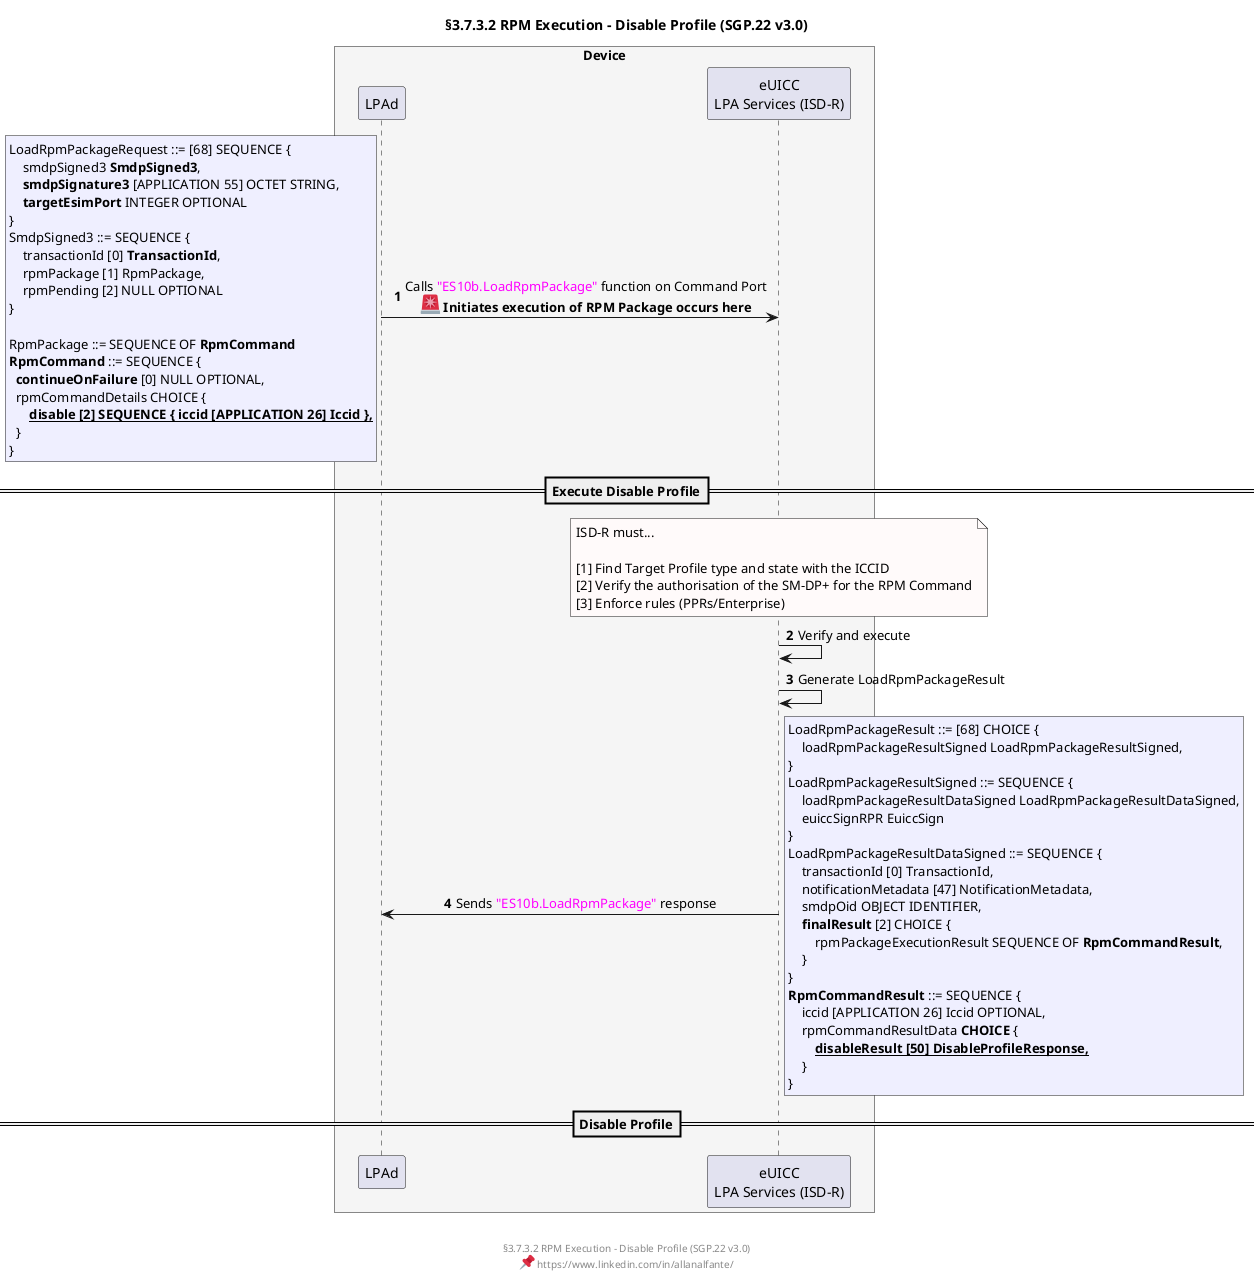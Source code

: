 @startuml rpm_exe_disable
autonumber
title §3.7.3.2 RPM Execution - Disable Profile (SGP.22 v3.0)
footer \n\n§3.7.3.2 RPM Execution - Disable Profile (SGP.22 v3.0)\n<:1f4cc:> https://www.linkedin.com/in/allanalfante/
skinparam sequenceMessageAlign center
skinparam ParticipantPadding 20
skinparam BoxPadding 10
skinparam SequenceGroupBorderColor #Navy

'''
'PARTICPANTS
''''
'participant "Operator" as operator
'database "SM-DP+" as smdp
box "Device" #WhiteSmoke
  participant "LPAd" as lpad
  participant "eUICC\nLPA Services (ISD-R)" as euicc
  'participant "Device Baseband" as baseband
end box

'''
'CALL FLOW
''''
lpad -> euicc: Calls <font color=magenta>"ES10b.LoadRpmPackage"</font> function on Command Port\n**<:rotating_light:> Initiates execution of RPM Package occurs here**
rnote left #MOTIVATION
LoadRpmPackageRequest ::= [68] SEQUENCE {
    smdpSigned3 **SmdpSigned3**,
    **smdpSignature3** [APPLICATION 55] OCTET STRING,
    **targetEsimPort** INTEGER OPTIONAL
}
SmdpSigned3 ::= SEQUENCE {
    transactionId [0] **TransactionId**,
    rpmPackage [1] RpmPackage,
    rpmPending [2] NULL OPTIONAL
}

RpmPackage ::= SEQUENCE OF **RpmCommand**
**RpmCommand** ::= SEQUENCE {
  **continueOnFailure** [0] NULL OPTIONAL,
  rpmCommandDetails CHOICE {
      __**disable [2] SEQUENCE { iccid [APPLICATION 26] Iccid },**__
  }
}
end note

==Execute Disable Profile==

note over euicc #Snow
ISD-R must...

[1] Find Target Profile type and state with the ICCID
[2] Verify the authorisation of the SM-DP+ for the RPM Command
[3] Enforce rules (PPRs/Enterprise)
end note

euicc -> euicc: Verify and execute

euicc -> euicc: Generate LoadRpmPackageResult

euicc -> lpad: Sends <font color=magenta>"ES10b.LoadRpmPackage"</font> response
rnote right #MOTIVATION
LoadRpmPackageResult ::= [68] CHOICE { 
    loadRpmPackageResultSigned LoadRpmPackageResultSigned,
}
LoadRpmPackageResultSigned ::= SEQUENCE {
    loadRpmPackageResultDataSigned LoadRpmPackageResultDataSigned,
    euiccSignRPR EuiccSign
}
LoadRpmPackageResultDataSigned ::= SEQUENCE {
    transactionId [0] TransactionId,
    notificationMetadata [47] NotificationMetadata,
    smdpOid OBJECT IDENTIFIER, 
    **finalResult** [2] CHOICE {
        rpmPackageExecutionResult SEQUENCE OF **RpmCommandResult**,
    }
}
**RpmCommandResult** ::= SEQUENCE { 
    iccid [APPLICATION 26] Iccid OPTIONAL, 
    rpmCommandResultData **CHOICE** {
        __**disableResult [50] DisableProfileResponse,**__ 
    }
}
end note

==Disable Profile==
@enduml